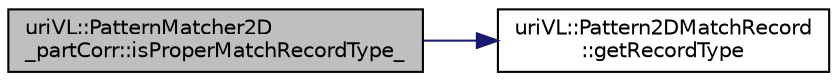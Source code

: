 digraph "uriVL::PatternMatcher2D_partCorr::isProperMatchRecordType_"
{
  edge [fontname="Helvetica",fontsize="10",labelfontname="Helvetica",labelfontsize="10"];
  node [fontname="Helvetica",fontsize="10",shape=record];
  rankdir="LR";
  Node1 [label="uriVL::PatternMatcher2D\l_partCorr::isProperMatchRecordType_",height=0.2,width=0.4,color="black", fillcolor="grey75", style="filled", fontcolor="black"];
  Node1 -> Node2 [color="midnightblue",fontsize="10",style="solid",fontname="Helvetica"];
  Node2 [label="uriVL::Pattern2DMatchRecord\l::getRecordType",height=0.2,width=0.4,color="black", fillcolor="white", style="filled",URL="$classuriVL_1_1Pattern2DMatchRecord.html#ab6763445e7d64006fa921673493fe99a",tooltip="Temporary solution until I understand why polymorphism doesn&#39;t seem to be working with the Pattern2DM..."];
}
